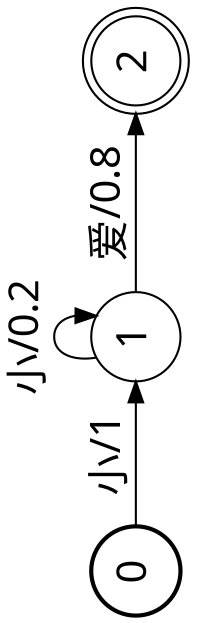 digraph FST {
rankdir = LR;
size = "8.5,11";
label = "";
center = 1;
orientation = Landscape;
ranksep = "0.4";
nodesep = "0.25";
0 [label = "0", shape = circle, style = bold, fontname="simsun.ttc",fontsize = 20]
	0 -> 1 [label = "小/1", fontname="simsun.ttc",fontsize = 20];
1 [label = "1", shape = circle, style = solid, fontname="simsun.ttc",fontsize = 20]
	1 -> 1 [label = "小/0.2", fontname="simsun.ttc",fontsize = 20];
	1 -> 2 [label = "爱/0.8", fontname="simsun.ttc",fontsize = 20];
2 [label = "2", shape = doublecircle, style = solid, fontname="simsun.ttc",fontsize = 20]
}
